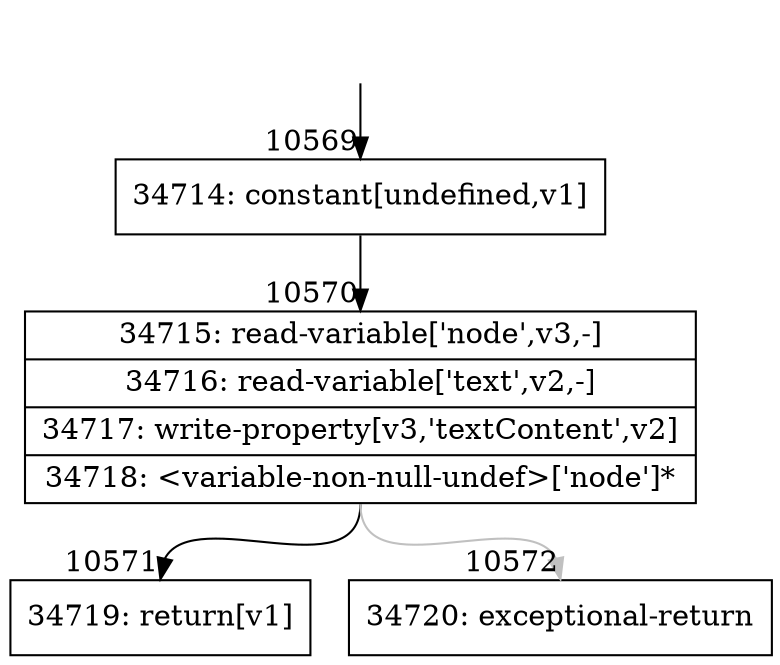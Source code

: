 digraph {
rankdir="TD"
BB_entry802[shape=none,label=""];
BB_entry802 -> BB10569 [tailport=s, headport=n, headlabel="    10569"]
BB10569 [shape=record label="{34714: constant[undefined,v1]}" ] 
BB10569 -> BB10570 [tailport=s, headport=n, headlabel="      10570"]
BB10570 [shape=record label="{34715: read-variable['node',v3,-]|34716: read-variable['text',v2,-]|34717: write-property[v3,'textContent',v2]|34718: \<variable-non-null-undef\>['node']*}" ] 
BB10570 -> BB10571 [tailport=s, headport=n, headlabel="      10571"]
BB10570 -> BB10572 [tailport=s, headport=n, color=gray, headlabel="      10572"]
BB10571 [shape=record label="{34719: return[v1]}" ] 
BB10572 [shape=record label="{34720: exceptional-return}" ] 
//#$~ 19060
}
